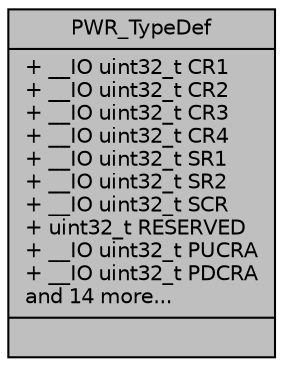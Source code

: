 digraph "PWR_TypeDef"
{
 // LATEX_PDF_SIZE
  edge [fontname="Helvetica",fontsize="10",labelfontname="Helvetica",labelfontsize="10"];
  node [fontname="Helvetica",fontsize="10",shape=record];
  Node1 [label="{PWR_TypeDef\n|+ __IO uint32_t CR1\l+ __IO uint32_t CR2\l+ __IO uint32_t CR3\l+ __IO uint32_t CR4\l+ __IO uint32_t SR1\l+ __IO uint32_t SR2\l+ __IO uint32_t SCR\l+ uint32_t RESERVED\l+ __IO uint32_t PUCRA\l+ __IO uint32_t PDCRA\land 14 more...\l|}",height=0.2,width=0.4,color="black", fillcolor="grey75", style="filled", fontcolor="black",tooltip="Power Control."];
}

